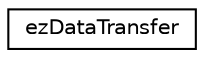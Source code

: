 digraph "Graphical Class Hierarchy"
{
 // LATEX_PDF_SIZE
  edge [fontname="Helvetica",fontsize="10",labelfontname="Helvetica",labelfontsize="10"];
  node [fontname="Helvetica",fontsize="10",shape=record];
  rankdir="LR";
  Node0 [label="ezDataTransfer",height=0.2,width=0.4,color="black", fillcolor="white", style="filled",URL="$d4/db4/classez_data_transfer.htm",tooltip="A 'data transfer' is a blob of data that an application can send to connected tools such as ezInspect..."];
}
